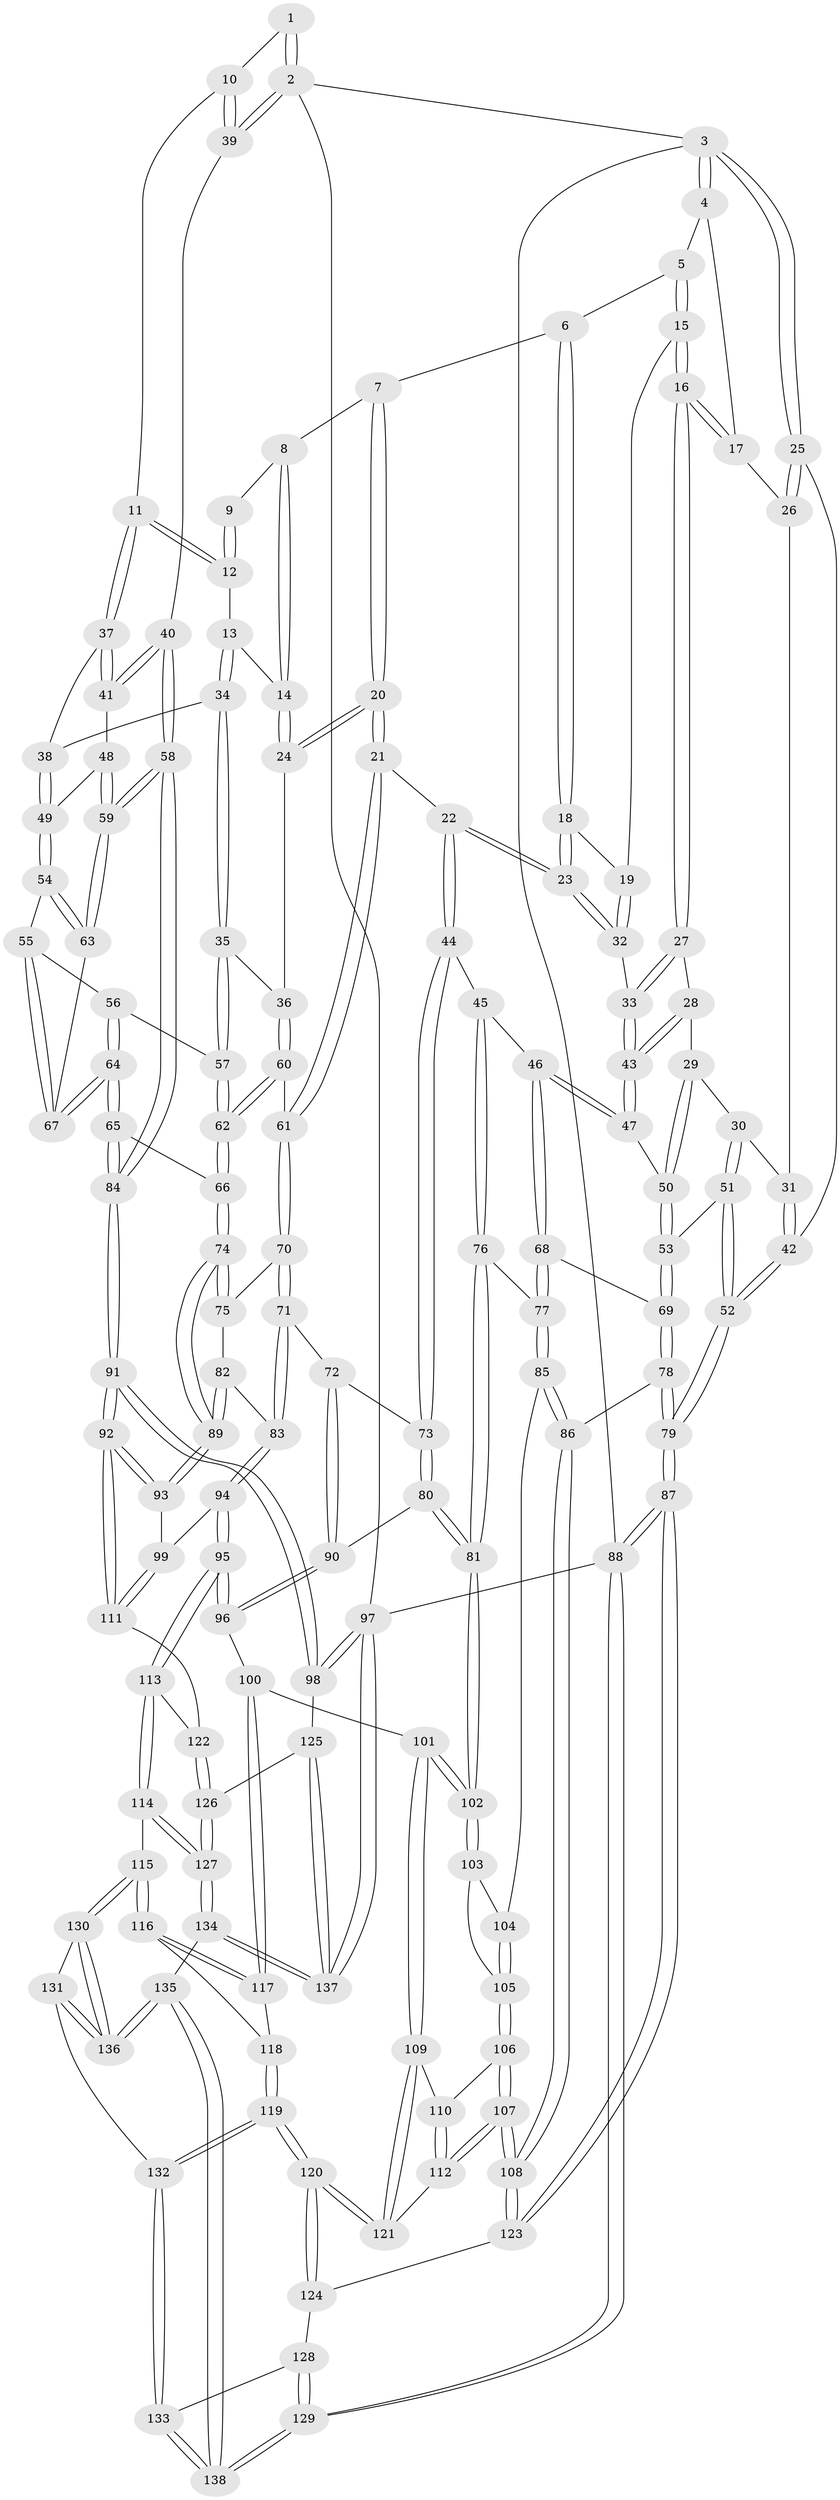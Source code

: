 // Generated by graph-tools (version 1.1) at 2025/51/03/09/25 03:51:03]
// undirected, 138 vertices, 342 edges
graph export_dot {
graph [start="1"]
  node [color=gray90,style=filled];
  1 [pos="+0.6679668040349805+0"];
  2 [pos="+1+0"];
  3 [pos="+0+0"];
  4 [pos="+0.19503972012359358+0"];
  5 [pos="+0.4969461183437555+0"];
  6 [pos="+0.511796500555257+0"];
  7 [pos="+0.520891029139799+0"];
  8 [pos="+0.6000894927545188+0"];
  9 [pos="+0.667053938848322+0"];
  10 [pos="+0.9045197271401317+0.11239084585589501"];
  11 [pos="+0.9028602498597414+0.11517328018685012"];
  12 [pos="+0.7850941615729419+0.10709911138724533"];
  13 [pos="+0.7586219978547741+0.13618468389025787"];
  14 [pos="+0.6714978214277854+0.12523444833543104"];
  15 [pos="+0.25474142968169966+0.10377720436053399"];
  16 [pos="+0.23549571897763438+0.10169829764561397"];
  17 [pos="+0.16935689333381962+0.051997770321379706"];
  18 [pos="+0.38349693242187494+0.06859046687003943"];
  19 [pos="+0.2734162619267966+0.11336694069192416"];
  20 [pos="+0.5143972601595268+0.19517761342576517"];
  21 [pos="+0.5012250531795219+0.21240097362338559"];
  22 [pos="+0.4421634584381251+0.24019274580995817"];
  23 [pos="+0.39503887874095067+0.20047149627766286"];
  24 [pos="+0.6351965636678842+0.18195141769130627"];
  25 [pos="+0+0.05315776553427501"];
  26 [pos="+0.13418893307351615+0.07571240687079407"];
  27 [pos="+0.21627881310119684+0.1804713704398502"];
  28 [pos="+0.19715328898338533+0.20628889830783695"];
  29 [pos="+0.18505901774000738+0.21722556542599367"];
  30 [pos="+0.11957787971998805+0.20906929658435944"];
  31 [pos="+0.1087271046433156+0.17702190279630878"];
  32 [pos="+0.3311451031275247+0.18012210561608383"];
  33 [pos="+0.27933686477712855+0.22152602615787256"];
  34 [pos="+0.7684219246958589+0.22115763873603453"];
  35 [pos="+0.7560829480053989+0.24349324252054386"];
  36 [pos="+0.6931360535618672+0.24539051725143868"];
  37 [pos="+0.9033242001236157+0.12651962517824072"];
  38 [pos="+0.8885750293403764+0.18685259985018907"];
  39 [pos="+1+0"];
  40 [pos="+1+0.22419258347522605"];
  41 [pos="+1+0.22111791703374958"];
  42 [pos="+0+0.14101965712690986"];
  43 [pos="+0.2703119455087927+0.24379933171723717"];
  44 [pos="+0.39381176629222187+0.35732739179420664"];
  45 [pos="+0.3685833949977334+0.3588018443449036"];
  46 [pos="+0.28025003462805836+0.32963780611650084"];
  47 [pos="+0.26384952679434026+0.2918861183087433"];
  48 [pos="+0.9466753173684245+0.2555477743028198"];
  49 [pos="+0.9105167133595959+0.25508316010654347"];
  50 [pos="+0.19802504273393554+0.2524452075284958"];
  51 [pos="+0.05762949247771127+0.32803031838060587"];
  52 [pos="+0+0.2730098654882864"];
  53 [pos="+0.11135652579955123+0.3724896495706098"];
  54 [pos="+0.8975339392730702+0.28141081866988277"];
  55 [pos="+0.8585337280077082+0.29217375712292815"];
  56 [pos="+0.7710137829614624+0.265290554247812"];
  57 [pos="+0.760478990381894+0.25123179351082314"];
  58 [pos="+1+0.5162580973332458"];
  59 [pos="+1+0.5078719901087781"];
  60 [pos="+0.6481203458644206+0.32368783540195134"];
  61 [pos="+0.6088264942326299+0.33245068299385594"];
  62 [pos="+0.6995729252850112+0.36406536811522583"];
  63 [pos="+0.9276356370387451+0.36608518815766417"];
  64 [pos="+0.7772822154289962+0.4273224712860649"];
  65 [pos="+0.7717754799188838+0.4358034280894039"];
  66 [pos="+0.7654949321610147+0.4376212706051037"];
  67 [pos="+0.7937962600903217+0.4149960679927796"];
  68 [pos="+0.13251665474039798+0.39281490914248546"];
  69 [pos="+0.12110837663436143+0.3848028206600604"];
  70 [pos="+0.5900871056688894+0.3738233727121965"];
  71 [pos="+0.5011586747141676+0.4471112971594284"];
  72 [pos="+0.47931079979554386+0.4407892283675129"];
  73 [pos="+0.42980572601845174+0.41220005577838736"];
  74 [pos="+0.7508252430162305+0.45110564543614995"];
  75 [pos="+0.6681211972188105+0.4466592041095915"];
  76 [pos="+0.20951622391043404+0.5279153650252169"];
  77 [pos="+0.18434007815650688+0.5214026219523649"];
  78 [pos="+0+0.6234527384003988"];
  79 [pos="+0+0.6225314200559865"];
  80 [pos="+0.3560620108052932+0.5307117030506174"];
  81 [pos="+0.28338510866668987+0.5843255026920757"];
  82 [pos="+0.605315728379243+0.48080638198939024"];
  83 [pos="+0.537769513933822+0.4904550622217999"];
  84 [pos="+1+0.7038066348077355"];
  85 [pos="+0.07771998211681475+0.6094384041671457"];
  86 [pos="+0+0.6385699534881404"];
  87 [pos="+0+1"];
  88 [pos="+0+1"];
  89 [pos="+0.7065057976719653+0.5749111584613149"];
  90 [pos="+0.43569413680525+0.5753151616822658"];
  91 [pos="+1+0.792666924343867"];
  92 [pos="+1+0.7822925548778087"];
  93 [pos="+0.7002375021729461+0.6099306345705755"];
  94 [pos="+0.5755573287427465+0.6613832843933507"];
  95 [pos="+0.5632502369659724+0.673100766589938"];
  96 [pos="+0.46054045708401936+0.6552379837215965"];
  97 [pos="+1+1"];
  98 [pos="+1+0.9329050250718279"];
  99 [pos="+0.6168668959132567+0.6531421984562734"];
  100 [pos="+0.35516378177230884+0.6804504461361263"];
  101 [pos="+0.3224104879333945+0.6719121792808728"];
  102 [pos="+0.30320666091202153+0.6429763654955002"];
  103 [pos="+0.23259857891032074+0.6656100932130602"];
  104 [pos="+0.11130914849759765+0.6418000021651408"];
  105 [pos="+0.1632374485305774+0.7040695193288662"];
  106 [pos="+0.16991083845016053+0.7368065595575659"];
  107 [pos="+0.11112710968335043+0.8093999923893326"];
  108 [pos="+0.1042510207869332+0.8144479371085744"];
  109 [pos="+0.305798998129919+0.6978490322060088"];
  110 [pos="+0.17772583450607995+0.7381789673579271"];
  111 [pos="+0.749708480284496+0.7974718646821807"];
  112 [pos="+0.2502236680814321+0.8003163747573631"];
  113 [pos="+0.5556798981314961+0.7692493237655089"];
  114 [pos="+0.5191427786101268+0.8440098649777077"];
  115 [pos="+0.4702325973417476+0.8482035066068515"];
  116 [pos="+0.4547347987104765+0.8429136253159825"];
  117 [pos="+0.376882627458705+0.7379230542839702"];
  118 [pos="+0.33493284764861964+0.8568392811202535"];
  119 [pos="+0.29068437904264255+0.8736634730966587"];
  120 [pos="+0.2842147595381624+0.8622297688886796"];
  121 [pos="+0.26944148393045486+0.8065154485535212"];
  122 [pos="+0.6976758266925231+0.8276156273875636"];
  123 [pos="+0.10224726264426615+0.8358276136775762"];
  124 [pos="+0.10319882007649799+0.8367706065523292"];
  125 [pos="+0.7425141272028649+0.9341882725923554"];
  126 [pos="+0.6776643950982204+0.9108424636524256"];
  127 [pos="+0.5771968316520131+0.9577472746563356"];
  128 [pos="+0.12227038260142939+0.8685897025059324"];
  129 [pos="+0+1"];
  130 [pos="+0.4188004303669452+0.9272483602067948"];
  131 [pos="+0.3554619102195133+0.9277078280332445"];
  132 [pos="+0.2854112772713274+0.9067732743693628"];
  133 [pos="+0.2353520149002441+1"];
  134 [pos="+0.5502339574337773+1"];
  135 [pos="+0.45466656607846523+1"];
  136 [pos="+0.4224124043786062+1"];
  137 [pos="+0.5996734948480892+1"];
  138 [pos="+0.20931084626461982+1"];
  1 -- 2;
  1 -- 2;
  1 -- 10;
  2 -- 3;
  2 -- 39;
  2 -- 39;
  2 -- 97;
  3 -- 4;
  3 -- 4;
  3 -- 25;
  3 -- 25;
  3 -- 88;
  4 -- 5;
  4 -- 17;
  5 -- 6;
  5 -- 15;
  5 -- 15;
  6 -- 7;
  6 -- 18;
  6 -- 18;
  7 -- 8;
  7 -- 20;
  7 -- 20;
  8 -- 9;
  8 -- 14;
  8 -- 14;
  9 -- 12;
  9 -- 12;
  10 -- 11;
  10 -- 39;
  10 -- 39;
  11 -- 12;
  11 -- 12;
  11 -- 37;
  11 -- 37;
  12 -- 13;
  13 -- 14;
  13 -- 34;
  13 -- 34;
  14 -- 24;
  14 -- 24;
  15 -- 16;
  15 -- 16;
  15 -- 19;
  16 -- 17;
  16 -- 17;
  16 -- 27;
  16 -- 27;
  17 -- 26;
  18 -- 19;
  18 -- 23;
  18 -- 23;
  19 -- 32;
  19 -- 32;
  20 -- 21;
  20 -- 21;
  20 -- 24;
  20 -- 24;
  21 -- 22;
  21 -- 61;
  21 -- 61;
  22 -- 23;
  22 -- 23;
  22 -- 44;
  22 -- 44;
  23 -- 32;
  23 -- 32;
  24 -- 36;
  25 -- 26;
  25 -- 26;
  25 -- 42;
  26 -- 31;
  27 -- 28;
  27 -- 33;
  27 -- 33;
  28 -- 29;
  28 -- 43;
  28 -- 43;
  29 -- 30;
  29 -- 50;
  29 -- 50;
  30 -- 31;
  30 -- 51;
  30 -- 51;
  31 -- 42;
  31 -- 42;
  32 -- 33;
  33 -- 43;
  33 -- 43;
  34 -- 35;
  34 -- 35;
  34 -- 38;
  35 -- 36;
  35 -- 57;
  35 -- 57;
  36 -- 60;
  36 -- 60;
  37 -- 38;
  37 -- 41;
  37 -- 41;
  38 -- 49;
  38 -- 49;
  39 -- 40;
  40 -- 41;
  40 -- 41;
  40 -- 58;
  40 -- 58;
  41 -- 48;
  42 -- 52;
  42 -- 52;
  43 -- 47;
  43 -- 47;
  44 -- 45;
  44 -- 73;
  44 -- 73;
  45 -- 46;
  45 -- 76;
  45 -- 76;
  46 -- 47;
  46 -- 47;
  46 -- 68;
  46 -- 68;
  47 -- 50;
  48 -- 49;
  48 -- 59;
  48 -- 59;
  49 -- 54;
  49 -- 54;
  50 -- 53;
  50 -- 53;
  51 -- 52;
  51 -- 52;
  51 -- 53;
  52 -- 79;
  52 -- 79;
  53 -- 69;
  53 -- 69;
  54 -- 55;
  54 -- 63;
  54 -- 63;
  55 -- 56;
  55 -- 67;
  55 -- 67;
  56 -- 57;
  56 -- 64;
  56 -- 64;
  57 -- 62;
  57 -- 62;
  58 -- 59;
  58 -- 59;
  58 -- 84;
  58 -- 84;
  59 -- 63;
  59 -- 63;
  60 -- 61;
  60 -- 62;
  60 -- 62;
  61 -- 70;
  61 -- 70;
  62 -- 66;
  62 -- 66;
  63 -- 67;
  64 -- 65;
  64 -- 65;
  64 -- 67;
  64 -- 67;
  65 -- 66;
  65 -- 84;
  65 -- 84;
  66 -- 74;
  66 -- 74;
  68 -- 69;
  68 -- 77;
  68 -- 77;
  69 -- 78;
  69 -- 78;
  70 -- 71;
  70 -- 71;
  70 -- 75;
  71 -- 72;
  71 -- 83;
  71 -- 83;
  72 -- 73;
  72 -- 90;
  72 -- 90;
  73 -- 80;
  73 -- 80;
  74 -- 75;
  74 -- 75;
  74 -- 89;
  74 -- 89;
  75 -- 82;
  76 -- 77;
  76 -- 81;
  76 -- 81;
  77 -- 85;
  77 -- 85;
  78 -- 79;
  78 -- 79;
  78 -- 86;
  79 -- 87;
  79 -- 87;
  80 -- 81;
  80 -- 81;
  80 -- 90;
  81 -- 102;
  81 -- 102;
  82 -- 83;
  82 -- 89;
  82 -- 89;
  83 -- 94;
  83 -- 94;
  84 -- 91;
  84 -- 91;
  85 -- 86;
  85 -- 86;
  85 -- 104;
  86 -- 108;
  86 -- 108;
  87 -- 88;
  87 -- 88;
  87 -- 123;
  87 -- 123;
  88 -- 129;
  88 -- 129;
  88 -- 97;
  89 -- 93;
  89 -- 93;
  90 -- 96;
  90 -- 96;
  91 -- 92;
  91 -- 92;
  91 -- 98;
  91 -- 98;
  92 -- 93;
  92 -- 93;
  92 -- 111;
  92 -- 111;
  93 -- 99;
  94 -- 95;
  94 -- 95;
  94 -- 99;
  95 -- 96;
  95 -- 96;
  95 -- 113;
  95 -- 113;
  96 -- 100;
  97 -- 98;
  97 -- 98;
  97 -- 137;
  97 -- 137;
  98 -- 125;
  99 -- 111;
  99 -- 111;
  100 -- 101;
  100 -- 117;
  100 -- 117;
  101 -- 102;
  101 -- 102;
  101 -- 109;
  101 -- 109;
  102 -- 103;
  102 -- 103;
  103 -- 104;
  103 -- 105;
  104 -- 105;
  104 -- 105;
  105 -- 106;
  105 -- 106;
  106 -- 107;
  106 -- 107;
  106 -- 110;
  107 -- 108;
  107 -- 108;
  107 -- 112;
  107 -- 112;
  108 -- 123;
  108 -- 123;
  109 -- 110;
  109 -- 121;
  109 -- 121;
  110 -- 112;
  110 -- 112;
  111 -- 122;
  112 -- 121;
  113 -- 114;
  113 -- 114;
  113 -- 122;
  114 -- 115;
  114 -- 127;
  114 -- 127;
  115 -- 116;
  115 -- 116;
  115 -- 130;
  115 -- 130;
  116 -- 117;
  116 -- 117;
  116 -- 118;
  117 -- 118;
  118 -- 119;
  118 -- 119;
  119 -- 120;
  119 -- 120;
  119 -- 132;
  119 -- 132;
  120 -- 121;
  120 -- 121;
  120 -- 124;
  120 -- 124;
  122 -- 126;
  122 -- 126;
  123 -- 124;
  124 -- 128;
  125 -- 126;
  125 -- 137;
  125 -- 137;
  126 -- 127;
  126 -- 127;
  127 -- 134;
  127 -- 134;
  128 -- 129;
  128 -- 129;
  128 -- 133;
  129 -- 138;
  129 -- 138;
  130 -- 131;
  130 -- 136;
  130 -- 136;
  131 -- 132;
  131 -- 136;
  131 -- 136;
  132 -- 133;
  132 -- 133;
  133 -- 138;
  133 -- 138;
  134 -- 135;
  134 -- 137;
  134 -- 137;
  135 -- 136;
  135 -- 136;
  135 -- 138;
  135 -- 138;
}
